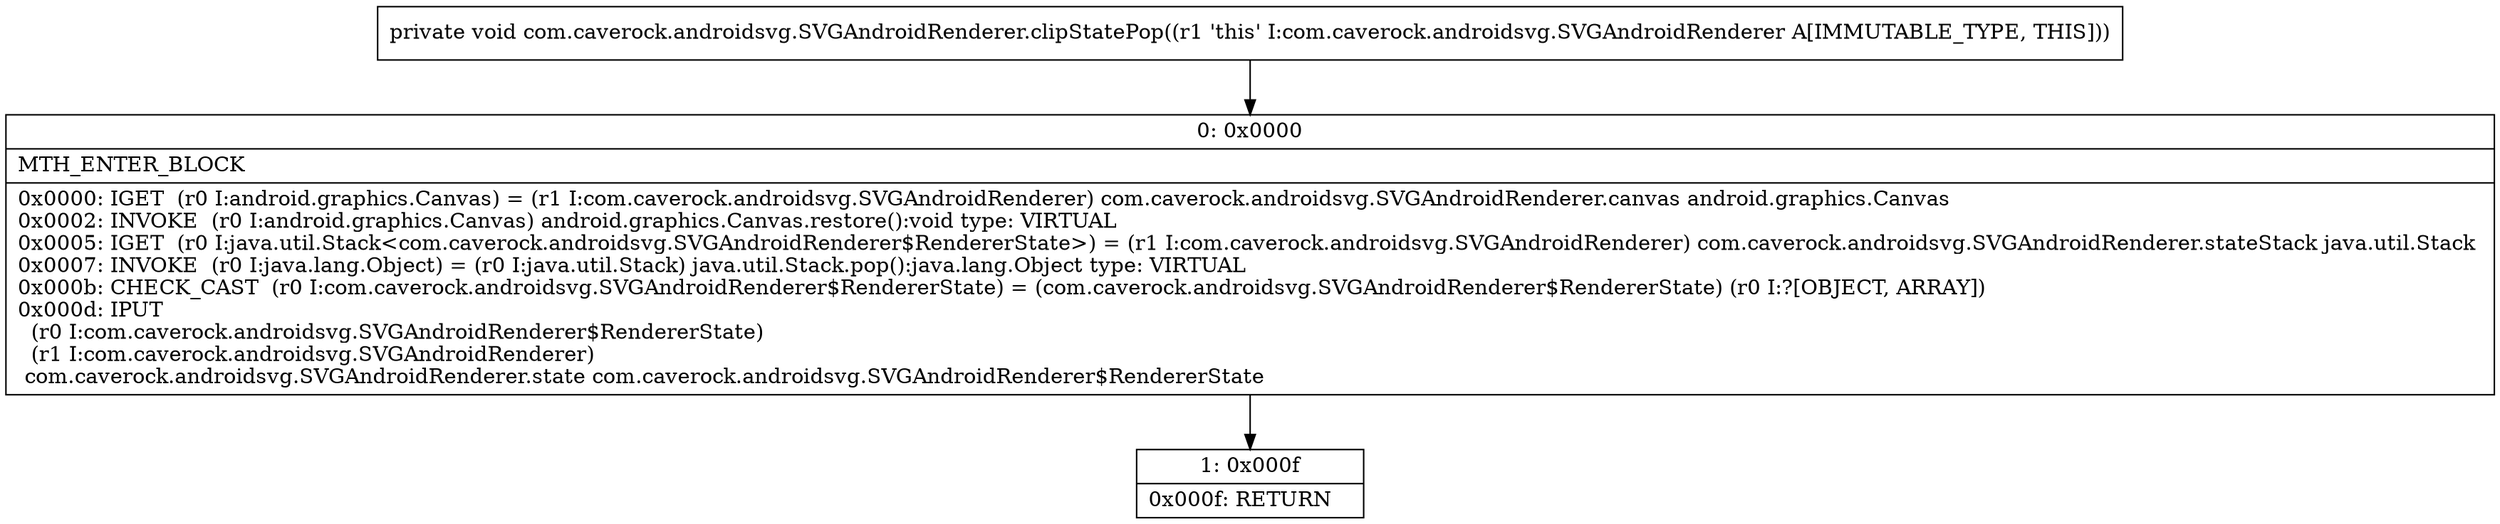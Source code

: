 digraph "CFG forcom.caverock.androidsvg.SVGAndroidRenderer.clipStatePop()V" {
Node_0 [shape=record,label="{0\:\ 0x0000|MTH_ENTER_BLOCK\l|0x0000: IGET  (r0 I:android.graphics.Canvas) = (r1 I:com.caverock.androidsvg.SVGAndroidRenderer) com.caverock.androidsvg.SVGAndroidRenderer.canvas android.graphics.Canvas \l0x0002: INVOKE  (r0 I:android.graphics.Canvas) android.graphics.Canvas.restore():void type: VIRTUAL \l0x0005: IGET  (r0 I:java.util.Stack\<com.caverock.androidsvg.SVGAndroidRenderer$RendererState\>) = (r1 I:com.caverock.androidsvg.SVGAndroidRenderer) com.caverock.androidsvg.SVGAndroidRenderer.stateStack java.util.Stack \l0x0007: INVOKE  (r0 I:java.lang.Object) = (r0 I:java.util.Stack) java.util.Stack.pop():java.lang.Object type: VIRTUAL \l0x000b: CHECK_CAST  (r0 I:com.caverock.androidsvg.SVGAndroidRenderer$RendererState) = (com.caverock.androidsvg.SVGAndroidRenderer$RendererState) (r0 I:?[OBJECT, ARRAY]) \l0x000d: IPUT  \l  (r0 I:com.caverock.androidsvg.SVGAndroidRenderer$RendererState)\l  (r1 I:com.caverock.androidsvg.SVGAndroidRenderer)\l com.caverock.androidsvg.SVGAndroidRenderer.state com.caverock.androidsvg.SVGAndroidRenderer$RendererState \l}"];
Node_1 [shape=record,label="{1\:\ 0x000f|0x000f: RETURN   \l}"];
MethodNode[shape=record,label="{private void com.caverock.androidsvg.SVGAndroidRenderer.clipStatePop((r1 'this' I:com.caverock.androidsvg.SVGAndroidRenderer A[IMMUTABLE_TYPE, THIS])) }"];
MethodNode -> Node_0;
Node_0 -> Node_1;
}

